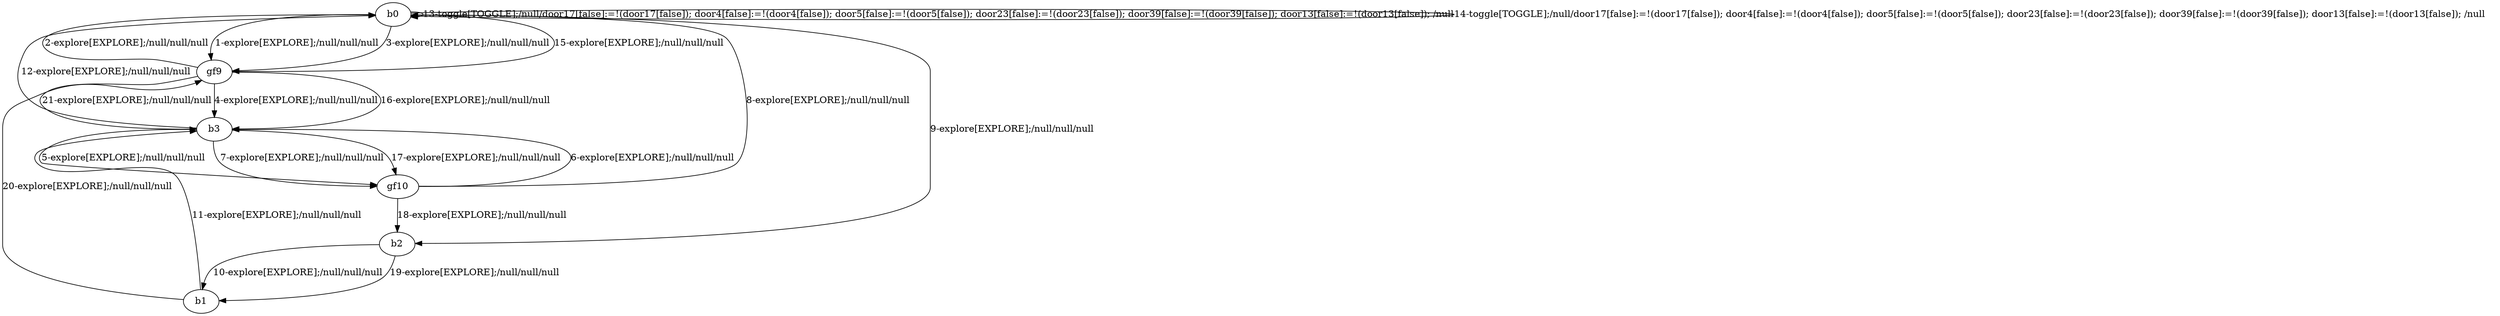 # Total number of goals covered by this test: 1
# gf10 --> b0

digraph g {
"b0" -> "gf9" [label = "1-explore[EXPLORE];/null/null/null"];
"gf9" -> "b0" [label = "2-explore[EXPLORE];/null/null/null"];
"b0" -> "gf9" [label = "3-explore[EXPLORE];/null/null/null"];
"gf9" -> "b3" [label = "4-explore[EXPLORE];/null/null/null"];
"b3" -> "gf10" [label = "5-explore[EXPLORE];/null/null/null"];
"gf10" -> "b3" [label = "6-explore[EXPLORE];/null/null/null"];
"b3" -> "gf10" [label = "7-explore[EXPLORE];/null/null/null"];
"gf10" -> "b0" [label = "8-explore[EXPLORE];/null/null/null"];
"b0" -> "b2" [label = "9-explore[EXPLORE];/null/null/null"];
"b2" -> "b1" [label = "10-explore[EXPLORE];/null/null/null"];
"b1" -> "b3" [label = "11-explore[EXPLORE];/null/null/null"];
"b3" -> "b0" [label = "12-explore[EXPLORE];/null/null/null"];
"b0" -> "b0" [label = "13-toggle[TOGGLE];/null/door17[false]:=!(door17[false]); door4[false]:=!(door4[false]); door5[false]:=!(door5[false]); door23[false]:=!(door23[false]); door39[false]:=!(door39[false]); door13[false]:=!(door13[false]); /null"];
"b0" -> "b0" [label = "14-toggle[TOGGLE];/null/door17[false]:=!(door17[false]); door4[false]:=!(door4[false]); door5[false]:=!(door5[false]); door23[false]:=!(door23[false]); door39[false]:=!(door39[false]); door13[false]:=!(door13[false]); /null"];
"b0" -> "gf9" [label = "15-explore[EXPLORE];/null/null/null"];
"gf9" -> "b3" [label = "16-explore[EXPLORE];/null/null/null"];
"b3" -> "gf10" [label = "17-explore[EXPLORE];/null/null/null"];
"gf10" -> "b2" [label = "18-explore[EXPLORE];/null/null/null"];
"b2" -> "b1" [label = "19-explore[EXPLORE];/null/null/null"];
"b1" -> "gf9" [label = "20-explore[EXPLORE];/null/null/null"];
"gf9" -> "b3" [label = "21-explore[EXPLORE];/null/null/null"];
}